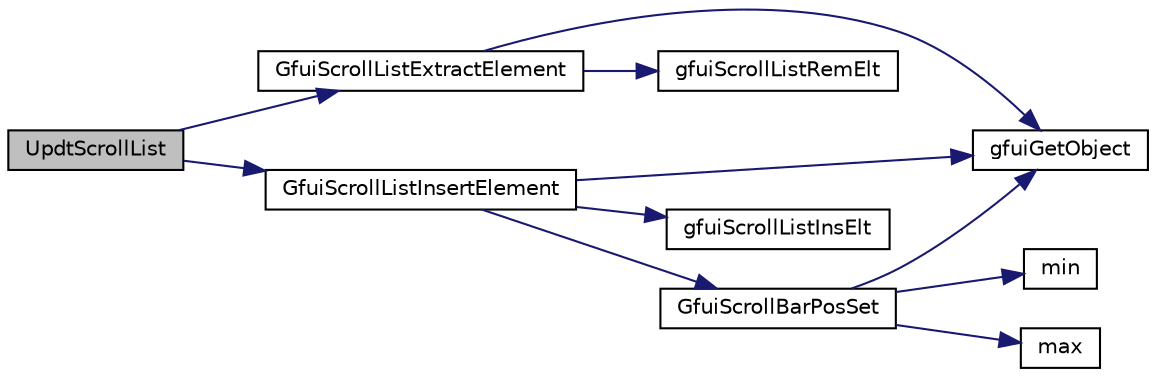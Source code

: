 digraph "UpdtScrollList"
{
  edge [fontname="Helvetica",fontsize="10",labelfontname="Helvetica",labelfontsize="10"];
  node [fontname="Helvetica",fontsize="10",shape=record];
  rankdir="LR";
  Node1 [label="UpdtScrollList",height=0.2,width=0.4,color="black", fillcolor="grey75", style="filled", fontcolor="black"];
  Node1 -> Node2 [color="midnightblue",fontsize="10",style="solid",fontname="Helvetica"];
  Node2 [label="GfuiScrollListExtractElement",height=0.2,width=0.4,color="black", fillcolor="white", style="filled",URL="$group__gui.html#gaebf0e44274f0525e1cefa8e7bf8a310d",tooltip="Extract the specified element from the scroll list. "];
  Node2 -> Node3 [color="midnightblue",fontsize="10",style="solid",fontname="Helvetica"];
  Node3 [label="gfuiGetObject",height=0.2,width=0.4,color="black", fillcolor="white", style="filled",URL="$gui_8h.html#a0ea204358545cb934b0d6427e49ce2a6"];
  Node2 -> Node4 [color="midnightblue",fontsize="10",style="solid",fontname="Helvetica"];
  Node4 [label="gfuiScrollListRemElt",height=0.2,width=0.4,color="black", fillcolor="white", style="filled",URL="$guiscrollist_8cpp.html#ab8aa67f15ff806546270982e3d0a2e8c"];
  Node1 -> Node5 [color="midnightblue",fontsize="10",style="solid",fontname="Helvetica"];
  Node5 [label="GfuiScrollListInsertElement",height=0.2,width=0.4,color="black", fillcolor="white", style="filled",URL="$group__gui.html#ga3c81b7a74b4222b261b85a51facd4590",tooltip="Insert an element in a scroll list. "];
  Node5 -> Node3 [color="midnightblue",fontsize="10",style="solid",fontname="Helvetica"];
  Node5 -> Node6 [color="midnightblue",fontsize="10",style="solid",fontname="Helvetica"];
  Node6 [label="gfuiScrollListInsElt",height=0.2,width=0.4,color="black", fillcolor="white", style="filled",URL="$guiscrollist_8cpp.html#ab6ce161f3fca6d7a24f8348157cecb8d"];
  Node5 -> Node7 [color="midnightblue",fontsize="10",style="solid",fontname="Helvetica"];
  Node7 [label="GfuiScrollBarPosSet",height=0.2,width=0.4,color="black", fillcolor="white", style="filled",URL="$group__gui.html#gaa35943b6738d7be5493fdd2f0fe80664",tooltip="Set new values for position. "];
  Node7 -> Node3 [color="midnightblue",fontsize="10",style="solid",fontname="Helvetica"];
  Node7 -> Node8 [color="midnightblue",fontsize="10",style="solid",fontname="Helvetica"];
  Node8 [label="min",height=0.2,width=0.4,color="black", fillcolor="white", style="filled",URL="$_basic_8h.html#a07ea3b7c7ac18b96fd67ba3a6757ceb2"];
  Node7 -> Node9 [color="midnightblue",fontsize="10",style="solid",fontname="Helvetica"];
  Node9 [label="max",height=0.2,width=0.4,color="black", fillcolor="white", style="filled",URL="$_basic_8h.html#a5d2b2bbbf85f9a5ef76ff76cf42a4e69"];
}
